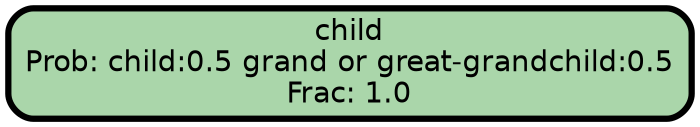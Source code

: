 graph Tree {
node [shape=box, style="filled, rounded",color="black",penwidth="3",fontcolor="black",                 fontname=helvetica] ;
graph [ranksep="0 equally", splines=straight,                 bgcolor=transparent, dpi=200] ;
edge [fontname=helvetica, color=black] ;
0 [label="child
Prob: child:0.5 grand or great-grandchild:0.5
Frac: 1.0", fillcolor="#aad6aa"] ;
{rank = same;}}